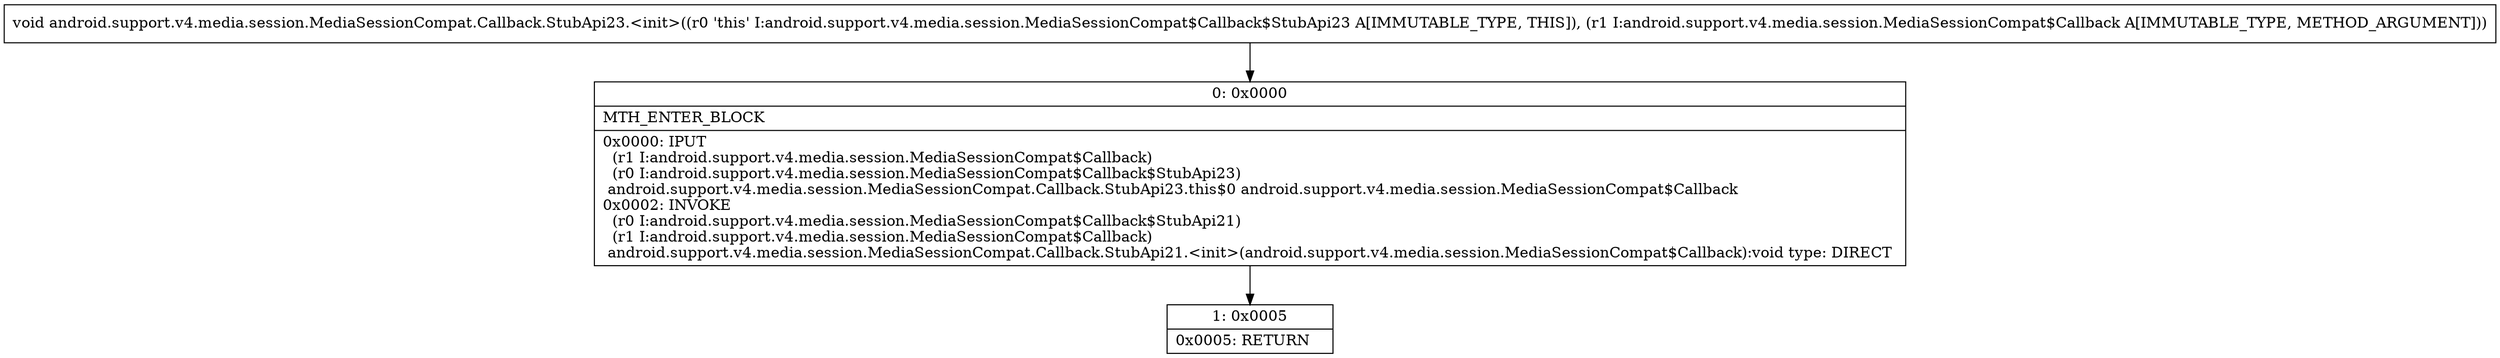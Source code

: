 digraph "CFG forandroid.support.v4.media.session.MediaSessionCompat.Callback.StubApi23.\<init\>(Landroid\/support\/v4\/media\/session\/MediaSessionCompat$Callback;)V" {
Node_0 [shape=record,label="{0\:\ 0x0000|MTH_ENTER_BLOCK\l|0x0000: IPUT  \l  (r1 I:android.support.v4.media.session.MediaSessionCompat$Callback)\l  (r0 I:android.support.v4.media.session.MediaSessionCompat$Callback$StubApi23)\l android.support.v4.media.session.MediaSessionCompat.Callback.StubApi23.this$0 android.support.v4.media.session.MediaSessionCompat$Callback \l0x0002: INVOKE  \l  (r0 I:android.support.v4.media.session.MediaSessionCompat$Callback$StubApi21)\l  (r1 I:android.support.v4.media.session.MediaSessionCompat$Callback)\l android.support.v4.media.session.MediaSessionCompat.Callback.StubApi21.\<init\>(android.support.v4.media.session.MediaSessionCompat$Callback):void type: DIRECT \l}"];
Node_1 [shape=record,label="{1\:\ 0x0005|0x0005: RETURN   \l}"];
MethodNode[shape=record,label="{void android.support.v4.media.session.MediaSessionCompat.Callback.StubApi23.\<init\>((r0 'this' I:android.support.v4.media.session.MediaSessionCompat$Callback$StubApi23 A[IMMUTABLE_TYPE, THIS]), (r1 I:android.support.v4.media.session.MediaSessionCompat$Callback A[IMMUTABLE_TYPE, METHOD_ARGUMENT])) }"];
MethodNode -> Node_0;
Node_0 -> Node_1;
}

